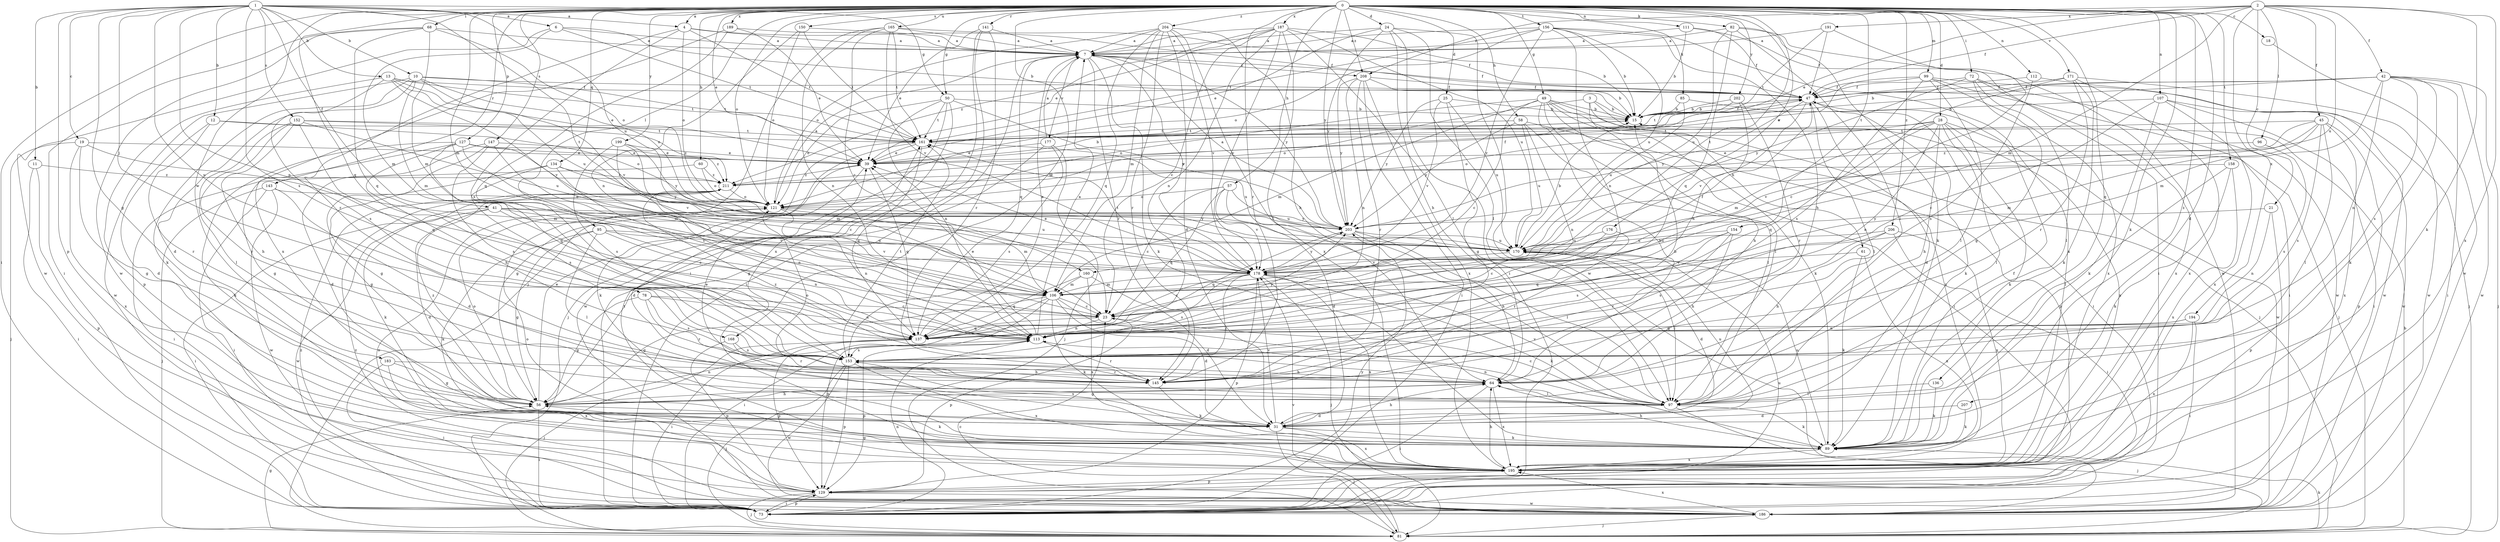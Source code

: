 strict digraph  {
0;
1;
2;
3;
4;
6;
7;
10;
11;
12;
13;
15;
18;
19;
21;
23;
24;
25;
28;
31;
39;
41;
42;
45;
47;
49;
50;
56;
57;
58;
60;
61;
64;
68;
72;
73;
78;
81;
82;
85;
89;
95;
96;
97;
99;
106;
107;
111;
112;
113;
121;
127;
129;
134;
136;
137;
141;
143;
145;
147;
150;
152;
153;
154;
156;
158;
160;
161;
165;
168;
170;
171;
176;
177;
178;
183;
186;
187;
189;
191;
194;
195;
199;
202;
203;
204;
206;
207;
208;
211;
0 -> 4  [label=a];
0 -> 18  [label=c];
0 -> 24  [label=d];
0 -> 25  [label=d];
0 -> 28  [label=d];
0 -> 31  [label=d];
0 -> 39  [label=e];
0 -> 49  [label=g];
0 -> 50  [label=g];
0 -> 57  [label=h];
0 -> 58  [label=h];
0 -> 60  [label=h];
0 -> 68  [label=i];
0 -> 72  [label=i];
0 -> 73  [label=i];
0 -> 82  [label=k];
0 -> 85  [label=k];
0 -> 89  [label=k];
0 -> 95  [label=l];
0 -> 99  [label=m];
0 -> 106  [label=m];
0 -> 107  [label=n];
0 -> 111  [label=n];
0 -> 112  [label=n];
0 -> 121  [label=o];
0 -> 127  [label=p];
0 -> 134  [label=q];
0 -> 136  [label=q];
0 -> 137  [label=q];
0 -> 141  [label=r];
0 -> 143  [label=r];
0 -> 145  [label=r];
0 -> 147  [label=s];
0 -> 150  [label=s];
0 -> 154  [label=t];
0 -> 156  [label=t];
0 -> 158  [label=t];
0 -> 160  [label=t];
0 -> 165  [label=u];
0 -> 168  [label=u];
0 -> 171  [label=v];
0 -> 176  [label=v];
0 -> 183  [label=w];
0 -> 187  [label=x];
0 -> 189  [label=x];
0 -> 199  [label=y];
0 -> 202  [label=y];
0 -> 203  [label=y];
0 -> 204  [label=z];
0 -> 206  [label=z];
0 -> 207  [label=z];
0 -> 208  [label=z];
1 -> 4  [label=a];
1 -> 6  [label=a];
1 -> 10  [label=b];
1 -> 11  [label=b];
1 -> 12  [label=b];
1 -> 13  [label=b];
1 -> 19  [label=c];
1 -> 41  [label=f];
1 -> 50  [label=g];
1 -> 56  [label=g];
1 -> 78  [label=j];
1 -> 113  [label=n];
1 -> 129  [label=p];
1 -> 152  [label=s];
1 -> 153  [label=s];
1 -> 160  [label=t];
1 -> 168  [label=u];
1 -> 170  [label=u];
2 -> 21  [label=c];
2 -> 39  [label=e];
2 -> 42  [label=f];
2 -> 45  [label=f];
2 -> 47  [label=f];
2 -> 89  [label=k];
2 -> 96  [label=l];
2 -> 106  [label=m];
2 -> 170  [label=u];
2 -> 191  [label=x];
2 -> 194  [label=x];
2 -> 195  [label=x];
2 -> 208  [label=z];
3 -> 15  [label=b];
3 -> 61  [label=h];
3 -> 64  [label=h];
3 -> 81  [label=j];
3 -> 121  [label=o];
4 -> 7  [label=a];
4 -> 47  [label=f];
4 -> 121  [label=o];
4 -> 145  [label=r];
4 -> 153  [label=s];
4 -> 161  [label=t];
6 -> 7  [label=a];
6 -> 15  [label=b];
6 -> 106  [label=m];
6 -> 161  [label=t];
6 -> 186  [label=w];
7 -> 47  [label=f];
7 -> 73  [label=i];
7 -> 89  [label=k];
7 -> 137  [label=q];
7 -> 145  [label=r];
7 -> 177  [label=v];
7 -> 178  [label=v];
7 -> 203  [label=y];
7 -> 208  [label=z];
10 -> 31  [label=d];
10 -> 39  [label=e];
10 -> 47  [label=f];
10 -> 89  [label=k];
10 -> 106  [label=m];
10 -> 161  [label=t];
10 -> 178  [label=v];
10 -> 186  [label=w];
11 -> 73  [label=i];
11 -> 129  [label=p];
11 -> 211  [label=z];
12 -> 31  [label=d];
12 -> 121  [label=o];
12 -> 145  [label=r];
12 -> 161  [label=t];
13 -> 47  [label=f];
13 -> 121  [label=o];
13 -> 129  [label=p];
13 -> 153  [label=s];
13 -> 161  [label=t];
13 -> 170  [label=u];
13 -> 178  [label=v];
15 -> 47  [label=f];
15 -> 161  [label=t];
18 -> 186  [label=w];
19 -> 39  [label=e];
19 -> 56  [label=g];
19 -> 81  [label=j];
19 -> 106  [label=m];
19 -> 195  [label=x];
21 -> 113  [label=n];
21 -> 129  [label=p];
21 -> 203  [label=y];
23 -> 113  [label=n];
23 -> 129  [label=p];
23 -> 137  [label=q];
24 -> 7  [label=a];
24 -> 39  [label=e];
24 -> 64  [label=h];
24 -> 73  [label=i];
24 -> 97  [label=l];
24 -> 186  [label=w];
24 -> 203  [label=y];
25 -> 15  [label=b];
25 -> 56  [label=g];
25 -> 170  [label=u];
25 -> 178  [label=v];
25 -> 203  [label=y];
28 -> 64  [label=h];
28 -> 89  [label=k];
28 -> 97  [label=l];
28 -> 106  [label=m];
28 -> 113  [label=n];
28 -> 121  [label=o];
28 -> 137  [label=q];
28 -> 161  [label=t];
28 -> 186  [label=w];
28 -> 195  [label=x];
31 -> 64  [label=h];
31 -> 81  [label=j];
31 -> 89  [label=k];
31 -> 153  [label=s];
31 -> 170  [label=u];
31 -> 178  [label=v];
31 -> 195  [label=x];
39 -> 15  [label=b];
39 -> 31  [label=d];
39 -> 137  [label=q];
39 -> 211  [label=z];
41 -> 23  [label=c];
41 -> 31  [label=d];
41 -> 73  [label=i];
41 -> 170  [label=u];
41 -> 178  [label=v];
41 -> 186  [label=w];
41 -> 203  [label=y];
42 -> 15  [label=b];
42 -> 47  [label=f];
42 -> 73  [label=i];
42 -> 81  [label=j];
42 -> 89  [label=k];
42 -> 106  [label=m];
42 -> 113  [label=n];
42 -> 153  [label=s];
42 -> 161  [label=t];
42 -> 186  [label=w];
45 -> 97  [label=l];
45 -> 106  [label=m];
45 -> 129  [label=p];
45 -> 153  [label=s];
45 -> 161  [label=t];
45 -> 178  [label=v];
45 -> 195  [label=x];
45 -> 211  [label=z];
47 -> 15  [label=b];
47 -> 31  [label=d];
47 -> 89  [label=k];
47 -> 97  [label=l];
47 -> 178  [label=v];
47 -> 203  [label=y];
49 -> 15  [label=b];
49 -> 23  [label=c];
49 -> 64  [label=h];
49 -> 73  [label=i];
49 -> 81  [label=j];
49 -> 89  [label=k];
49 -> 97  [label=l];
49 -> 106  [label=m];
49 -> 121  [label=o];
49 -> 195  [label=x];
50 -> 15  [label=b];
50 -> 81  [label=j];
50 -> 113  [label=n];
50 -> 121  [label=o];
50 -> 161  [label=t];
50 -> 186  [label=w];
50 -> 203  [label=y];
56 -> 39  [label=e];
56 -> 64  [label=h];
56 -> 73  [label=i];
56 -> 89  [label=k];
56 -> 113  [label=n];
56 -> 121  [label=o];
56 -> 211  [label=z];
57 -> 23  [label=c];
57 -> 31  [label=d];
57 -> 121  [label=o];
57 -> 137  [label=q];
57 -> 170  [label=u];
57 -> 178  [label=v];
58 -> 97  [label=l];
58 -> 113  [label=n];
58 -> 129  [label=p];
58 -> 161  [label=t];
58 -> 170  [label=u];
58 -> 203  [label=y];
60 -> 73  [label=i];
60 -> 121  [label=o];
60 -> 211  [label=z];
61 -> 89  [label=k];
61 -> 178  [label=v];
61 -> 195  [label=x];
64 -> 56  [label=g];
64 -> 73  [label=i];
64 -> 97  [label=l];
64 -> 195  [label=x];
64 -> 211  [label=z];
68 -> 7  [label=a];
68 -> 73  [label=i];
68 -> 106  [label=m];
68 -> 121  [label=o];
68 -> 137  [label=q];
68 -> 186  [label=w];
72 -> 47  [label=f];
72 -> 56  [label=g];
72 -> 97  [label=l];
72 -> 186  [label=w];
72 -> 195  [label=x];
72 -> 203  [label=y];
73 -> 113  [label=n];
73 -> 129  [label=p];
73 -> 170  [label=u];
73 -> 203  [label=y];
73 -> 211  [label=z];
78 -> 23  [label=c];
78 -> 56  [label=g];
78 -> 113  [label=n];
78 -> 145  [label=r];
78 -> 153  [label=s];
81 -> 15  [label=b];
81 -> 23  [label=c];
81 -> 56  [label=g];
81 -> 89  [label=k];
81 -> 178  [label=v];
82 -> 7  [label=a];
82 -> 89  [label=k];
82 -> 97  [label=l];
82 -> 137  [label=q];
82 -> 170  [label=u];
82 -> 186  [label=w];
85 -> 15  [label=b];
85 -> 73  [label=i];
85 -> 170  [label=u];
89 -> 47  [label=f];
89 -> 64  [label=h];
89 -> 170  [label=u];
89 -> 195  [label=x];
95 -> 56  [label=g];
95 -> 89  [label=k];
95 -> 97  [label=l];
95 -> 113  [label=n];
95 -> 170  [label=u];
95 -> 178  [label=v];
96 -> 39  [label=e];
96 -> 153  [label=s];
97 -> 23  [label=c];
97 -> 31  [label=d];
97 -> 39  [label=e];
97 -> 81  [label=j];
97 -> 89  [label=k];
97 -> 113  [label=n];
97 -> 178  [label=v];
99 -> 39  [label=e];
99 -> 47  [label=f];
99 -> 73  [label=i];
99 -> 81  [label=j];
99 -> 97  [label=l];
99 -> 153  [label=s];
99 -> 195  [label=x];
106 -> 23  [label=c];
106 -> 31  [label=d];
106 -> 47  [label=f];
106 -> 56  [label=g];
106 -> 73  [label=i];
106 -> 89  [label=k];
106 -> 97  [label=l];
106 -> 129  [label=p];
107 -> 15  [label=b];
107 -> 23  [label=c];
107 -> 73  [label=i];
107 -> 89  [label=k];
107 -> 186  [label=w];
107 -> 195  [label=x];
111 -> 7  [label=a];
111 -> 15  [label=b];
111 -> 47  [label=f];
111 -> 73  [label=i];
112 -> 47  [label=f];
112 -> 153  [label=s];
112 -> 186  [label=w];
113 -> 7  [label=a];
113 -> 39  [label=e];
113 -> 129  [label=p];
113 -> 145  [label=r];
113 -> 153  [label=s];
121 -> 7  [label=a];
121 -> 106  [label=m];
121 -> 113  [label=n];
121 -> 203  [label=y];
127 -> 39  [label=e];
127 -> 56  [label=g];
127 -> 64  [label=h];
127 -> 89  [label=k];
127 -> 106  [label=m];
127 -> 137  [label=q];
127 -> 178  [label=v];
127 -> 211  [label=z];
129 -> 73  [label=i];
129 -> 81  [label=j];
129 -> 121  [label=o];
129 -> 186  [label=w];
134 -> 23  [label=c];
134 -> 56  [label=g];
134 -> 153  [label=s];
134 -> 203  [label=y];
134 -> 211  [label=z];
136 -> 89  [label=k];
136 -> 97  [label=l];
137 -> 7  [label=a];
137 -> 73  [label=i];
137 -> 81  [label=j];
137 -> 129  [label=p];
137 -> 203  [label=y];
141 -> 7  [label=a];
141 -> 39  [label=e];
141 -> 73  [label=i];
141 -> 145  [label=r];
141 -> 195  [label=x];
143 -> 31  [label=d];
143 -> 73  [label=i];
143 -> 81  [label=j];
143 -> 121  [label=o];
143 -> 186  [label=w];
145 -> 15  [label=b];
145 -> 89  [label=k];
145 -> 121  [label=o];
147 -> 23  [label=c];
147 -> 31  [label=d];
147 -> 39  [label=e];
147 -> 56  [label=g];
147 -> 153  [label=s];
150 -> 7  [label=a];
150 -> 113  [label=n];
150 -> 121  [label=o];
150 -> 161  [label=t];
152 -> 64  [label=h];
152 -> 97  [label=l];
152 -> 137  [label=q];
152 -> 145  [label=r];
152 -> 161  [label=t];
152 -> 170  [label=u];
152 -> 211  [label=z];
153 -> 64  [label=h];
153 -> 81  [label=j];
153 -> 129  [label=p];
153 -> 145  [label=r];
153 -> 161  [label=t];
153 -> 186  [label=w];
153 -> 195  [label=x];
154 -> 64  [label=h];
154 -> 137  [label=q];
154 -> 145  [label=r];
154 -> 153  [label=s];
154 -> 170  [label=u];
156 -> 7  [label=a];
156 -> 15  [label=b];
156 -> 64  [label=h];
156 -> 113  [label=n];
156 -> 121  [label=o];
156 -> 161  [label=t];
156 -> 170  [label=u];
156 -> 178  [label=v];
156 -> 195  [label=x];
158 -> 89  [label=k];
158 -> 97  [label=l];
158 -> 195  [label=x];
158 -> 211  [label=z];
160 -> 31  [label=d];
160 -> 106  [label=m];
160 -> 137  [label=q];
160 -> 195  [label=x];
161 -> 39  [label=e];
161 -> 56  [label=g];
161 -> 89  [label=k];
161 -> 137  [label=q];
161 -> 170  [label=u];
165 -> 7  [label=a];
165 -> 23  [label=c];
165 -> 47  [label=f];
165 -> 81  [label=j];
165 -> 113  [label=n];
165 -> 161  [label=t];
165 -> 178  [label=v];
168 -> 129  [label=p];
168 -> 145  [label=r];
168 -> 153  [label=s];
170 -> 15  [label=b];
170 -> 31  [label=d];
170 -> 97  [label=l];
170 -> 178  [label=v];
171 -> 23  [label=c];
171 -> 47  [label=f];
171 -> 89  [label=k];
171 -> 145  [label=r];
171 -> 186  [label=w];
171 -> 195  [label=x];
176 -> 23  [label=c];
176 -> 145  [label=r];
176 -> 170  [label=u];
177 -> 7  [label=a];
177 -> 39  [label=e];
177 -> 56  [label=g];
177 -> 81  [label=j];
177 -> 153  [label=s];
178 -> 23  [label=c];
178 -> 39  [label=e];
178 -> 81  [label=j];
178 -> 89  [label=k];
178 -> 106  [label=m];
178 -> 129  [label=p];
178 -> 145  [label=r];
178 -> 153  [label=s];
178 -> 161  [label=t];
178 -> 195  [label=x];
178 -> 203  [label=y];
183 -> 56  [label=g];
183 -> 64  [label=h];
183 -> 73  [label=i];
183 -> 195  [label=x];
186 -> 81  [label=j];
186 -> 195  [label=x];
186 -> 211  [label=z];
187 -> 7  [label=a];
187 -> 15  [label=b];
187 -> 23  [label=c];
187 -> 39  [label=e];
187 -> 97  [label=l];
187 -> 113  [label=n];
187 -> 170  [label=u];
187 -> 178  [label=v];
187 -> 195  [label=x];
187 -> 211  [label=z];
189 -> 7  [label=a];
189 -> 39  [label=e];
189 -> 137  [label=q];
189 -> 195  [label=x];
191 -> 7  [label=a];
191 -> 47  [label=f];
191 -> 161  [label=t];
191 -> 178  [label=v];
194 -> 73  [label=i];
194 -> 113  [label=n];
194 -> 137  [label=q];
194 -> 195  [label=x];
195 -> 56  [label=g];
195 -> 64  [label=h];
195 -> 121  [label=o];
195 -> 129  [label=p];
195 -> 161  [label=t];
199 -> 23  [label=c];
199 -> 39  [label=e];
199 -> 106  [label=m];
199 -> 153  [label=s];
199 -> 203  [label=y];
202 -> 15  [label=b];
202 -> 113  [label=n];
202 -> 145  [label=r];
202 -> 161  [label=t];
203 -> 7  [label=a];
203 -> 64  [label=h];
203 -> 97  [label=l];
203 -> 137  [label=q];
203 -> 170  [label=u];
204 -> 7  [label=a];
204 -> 31  [label=d];
204 -> 64  [label=h];
204 -> 97  [label=l];
204 -> 106  [label=m];
204 -> 121  [label=o];
204 -> 137  [label=q];
204 -> 145  [label=r];
204 -> 178  [label=v];
206 -> 64  [label=h];
206 -> 73  [label=i];
206 -> 153  [label=s];
206 -> 170  [label=u];
206 -> 195  [label=x];
207 -> 31  [label=d];
207 -> 89  [label=k];
208 -> 15  [label=b];
208 -> 47  [label=f];
208 -> 73  [label=i];
208 -> 113  [label=n];
208 -> 145  [label=r];
208 -> 195  [label=x];
208 -> 203  [label=y];
211 -> 47  [label=f];
211 -> 89  [label=k];
211 -> 113  [label=n];
211 -> 121  [label=o];
}

